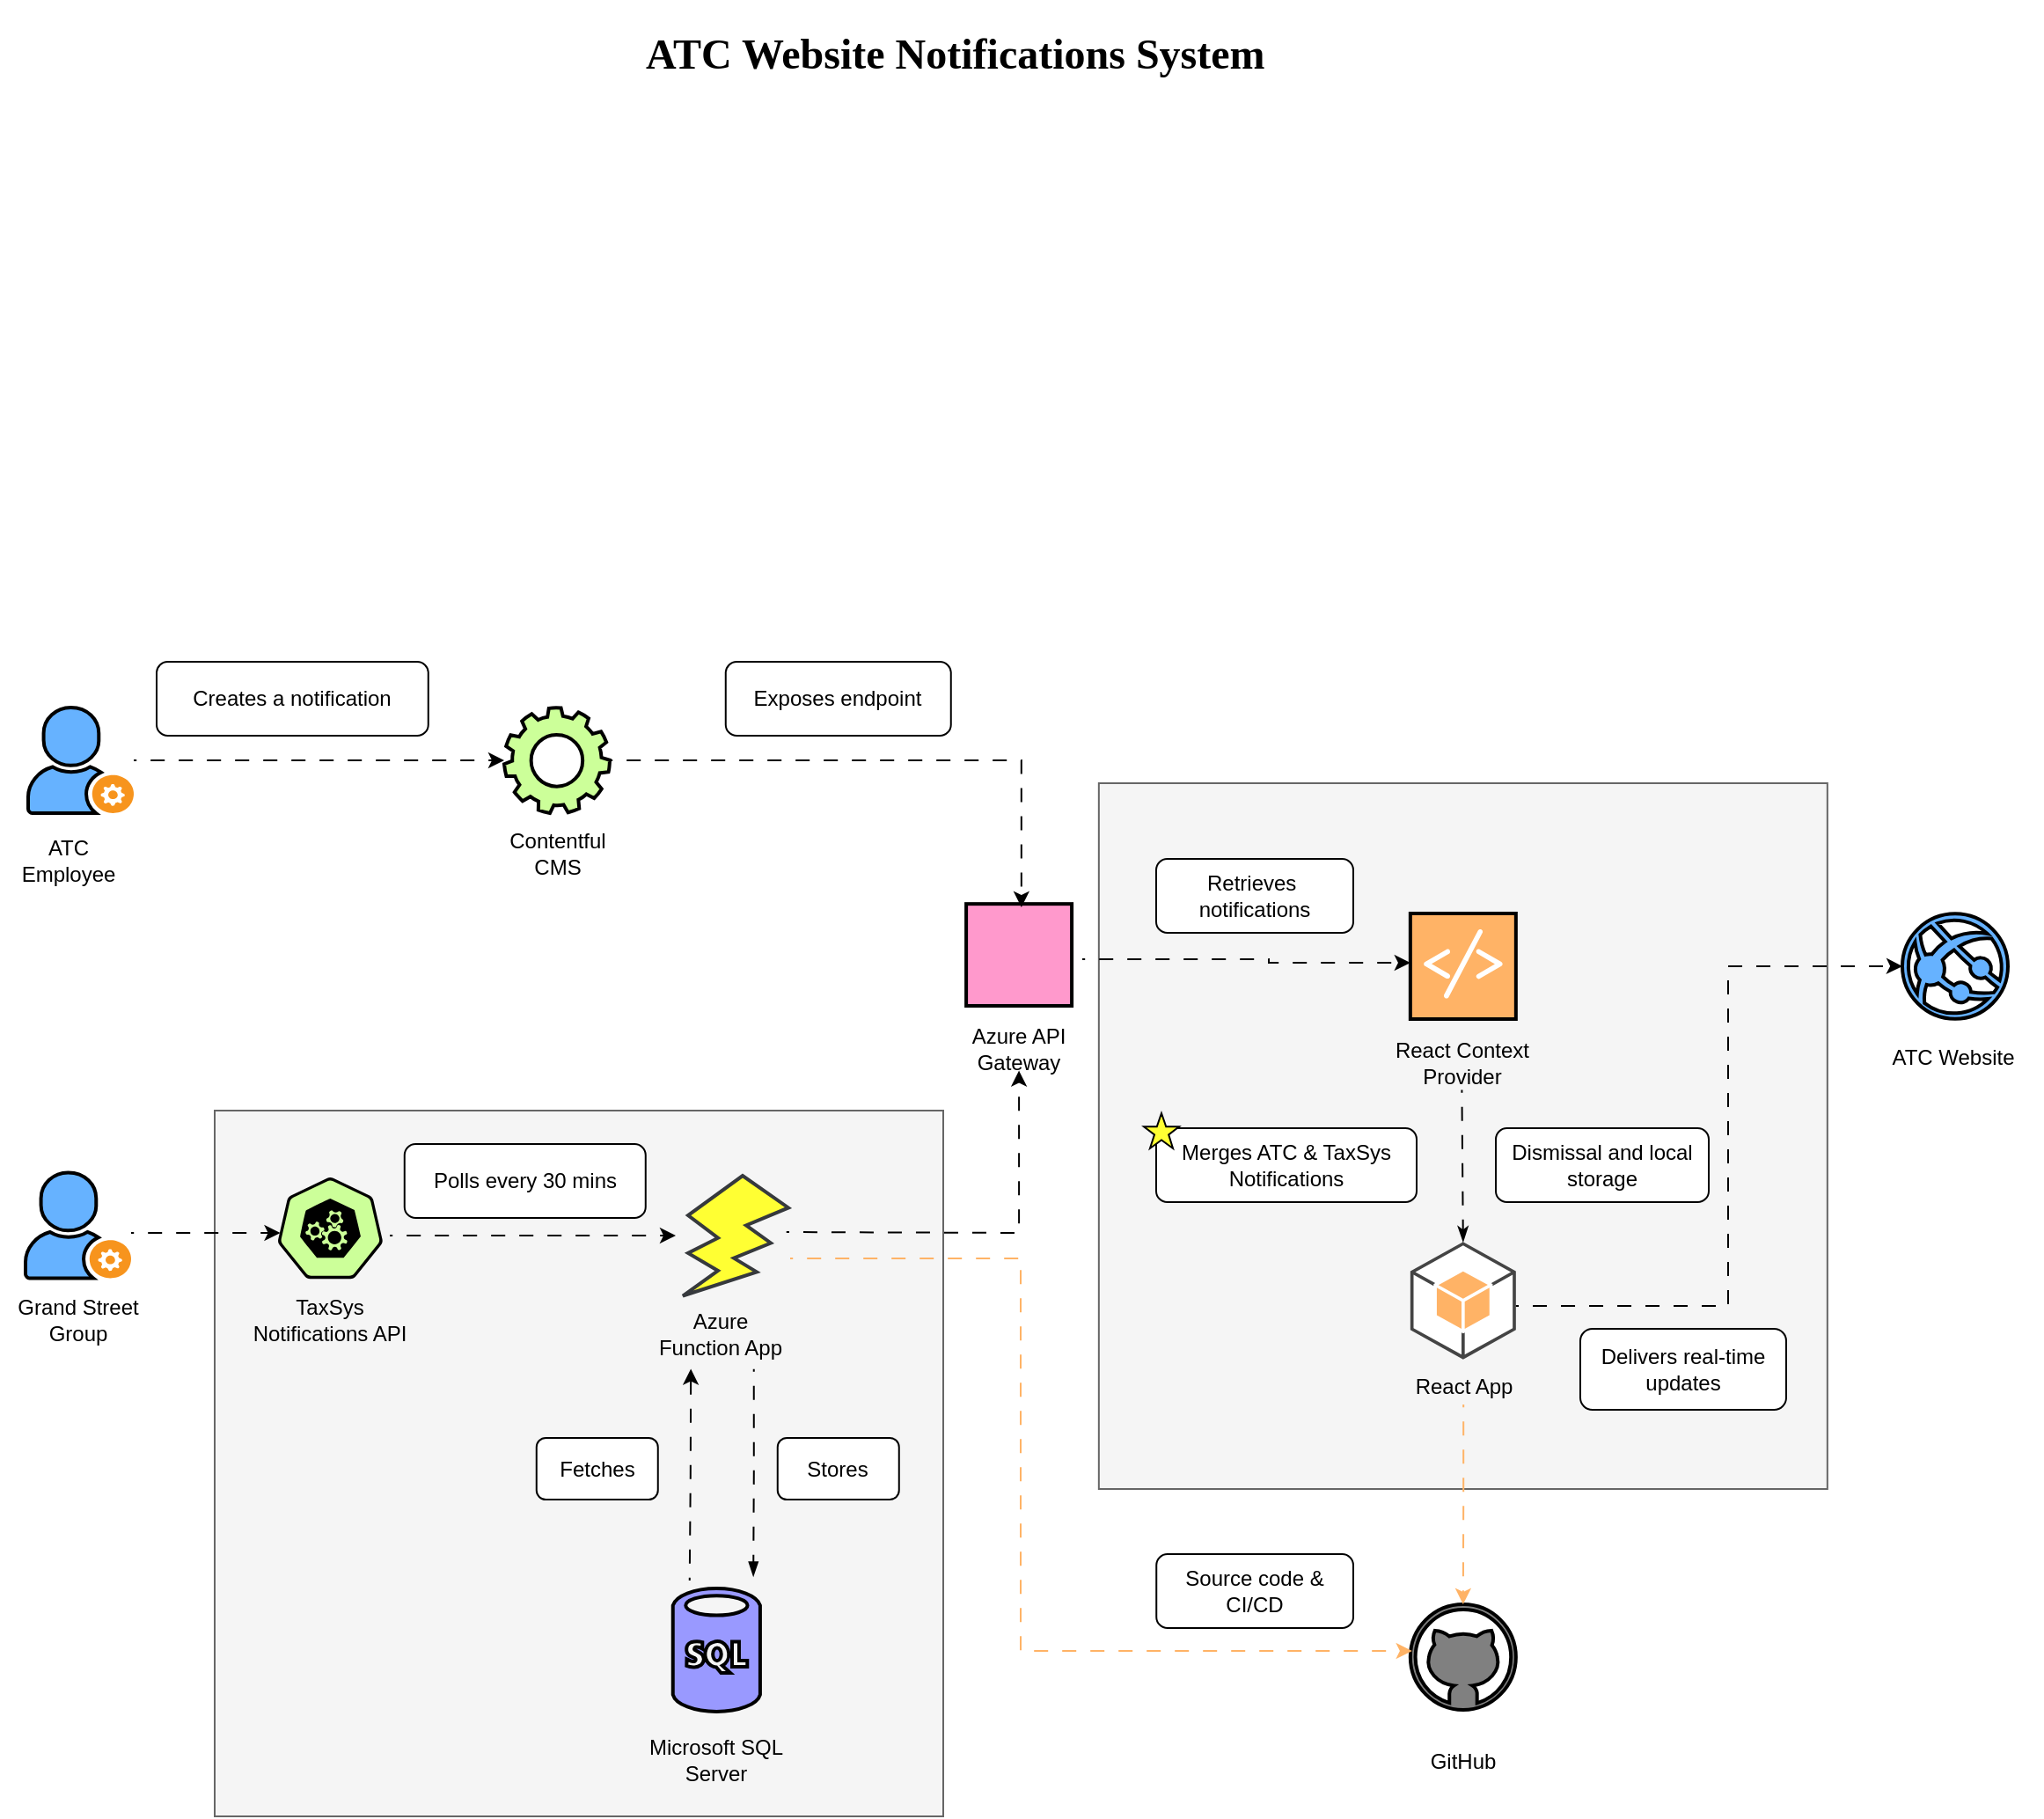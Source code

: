 <mxfile version="26.1.0">
  <diagram id="7gcUSTIZ7YSJ5vT40chW" name="Page-1">
    <mxGraphModel dx="1574" dy="1711" grid="0" gridSize="17" guides="1" tooltips="1" connect="1" arrows="1" fold="1" page="1" pageScale="1" pageWidth="1169" pageHeight="827" background="light-dark(#FFFFFF,#9999FF)" math="0" shadow="0">
      <root>
        <mxCell id="0" />
        <mxCell id="1" parent="0" />
        <mxCell id="J6c1UXvjGDzlx57pnp78-21" value="" style="verticalLabelPosition=bottom;verticalAlign=top;html=1;shape=mxgraph.basic.rect;fillColor2=none;strokeWidth=1;size=20;indent=5;fillColor=#f5f5f5;strokeColor=#666666;fontColor=#333333;" vertex="1" parent="1">
          <mxGeometry x="633.42" y="138" width="414" height="401" as="geometry" />
        </mxCell>
        <mxCell id="rXSSHZ3YZbSXg_WViDfZ-155" value="" style="verticalLabelPosition=bottom;verticalAlign=top;html=1;shape=mxgraph.basic.rect;fillColor2=none;strokeWidth=1;size=20;indent=5;fillColor=#f5f5f5;strokeColor=#666666;fontColor=#333333;" parent="1" vertex="1">
          <mxGeometry x="131" y="324" width="414" height="401" as="geometry" />
        </mxCell>
        <mxCell id="rXSSHZ3YZbSXg_WViDfZ-123" value="" style="rounded=1;whiteSpace=wrap;html=1;" parent="1" vertex="1">
          <mxGeometry x="450.88" y="510" width="69" height="35" as="geometry" />
        </mxCell>
        <mxCell id="rXSSHZ3YZbSXg_WViDfZ-22" value="Microsoft SQL Server" style="text;html=1;align=center;verticalAlign=middle;whiteSpace=wrap;rounded=0;" parent="1" vertex="1">
          <mxGeometry x="376.17" y="678" width="80" height="30" as="geometry" />
        </mxCell>
        <mxCell id="rXSSHZ3YZbSXg_WViDfZ-115" style="edgeStyle=orthogonalEdgeStyle;rounded=0;orthogonalLoop=1;jettySize=auto;html=1;flowAnimation=1;entryX=0.294;entryY=0.998;entryDx=0;entryDy=0;entryPerimeter=0;" parent="1" target="rXSSHZ3YZbSXg_WViDfZ-25" edge="1">
          <mxGeometry relative="1" as="geometry">
            <mxPoint x="400.88" y="477" as="targetPoint" />
            <mxPoint x="400.88" y="591" as="sourcePoint" />
            <Array as="points" />
          </mxGeometry>
        </mxCell>
        <mxCell id="rXSSHZ3YZbSXg_WViDfZ-37" value="" style="verticalLabelPosition=bottom;html=1;verticalAlign=top;align=center;strokeColor=#000000;fillColor=#9999FF;shape=mxgraph.azure.sql_database;strokeWidth=2;fontColor=#ffffff;aspect=fixed;" parent="1" vertex="1">
          <mxGeometry x="391.38" y="595.5" width="49.58" height="70" as="geometry" />
        </mxCell>
        <mxCell id="rXSSHZ3YZbSXg_WViDfZ-41" value="Stores" style="text;html=1;align=center;verticalAlign=middle;whiteSpace=wrap;rounded=0;" parent="1" vertex="1">
          <mxGeometry x="455.38" y="512.5" width="60" height="30" as="geometry" />
        </mxCell>
        <mxCell id="rXSSHZ3YZbSXg_WViDfZ-56" value="" style="group" parent="1" vertex="1" connectable="0">
          <mxGeometry x="286" y="95" width="79" height="120" as="geometry" />
        </mxCell>
        <mxCell id="rXSSHZ3YZbSXg_WViDfZ-8" value="" style="sketch=0;html=1;aspect=fixed;strokeColor=#000000;shadow=0;fillColor=#CCFF99;verticalAlign=top;labelPosition=center;verticalLabelPosition=bottom;shape=mxgraph.gcp2.gear;strokeWidth=2;" parent="rXSSHZ3YZbSXg_WViDfZ-56" vertex="1">
          <mxGeometry x="9.5" width="60" height="60" as="geometry" />
        </mxCell>
        <mxCell id="rXSSHZ3YZbSXg_WViDfZ-23" value="Contentful CMS" style="text;html=1;align=center;verticalAlign=middle;whiteSpace=wrap;rounded=0;" parent="rXSSHZ3YZbSXg_WViDfZ-56" vertex="1">
          <mxGeometry x="9.5" y="69.5" width="60" height="27" as="geometry" />
        </mxCell>
        <mxCell id="rXSSHZ3YZbSXg_WViDfZ-57" value="" style="group;fillColor=none;strokeColor=none;" parent="1" vertex="1" connectable="0">
          <mxGeometry x="160" y="364" width="96.56" height="117" as="geometry" />
        </mxCell>
        <mxCell id="pLh8T3LeH3v91HTKPx4W-2" value="" style="aspect=fixed;sketch=0;html=1;dashed=0;whitespace=wrap;verticalLabelPosition=bottom;verticalAlign=top;fillColor=#CCFF99;strokeColor=#000000;points=[[0.005,0.63,0],[0.1,0.2,0],[0.9,0.2,0],[0.5,0,0],[0.995,0.63,0],[0.72,0.99,0],[0.5,1,0],[0.28,0.99,0]];shape=mxgraph.kubernetes.icon2;prIcon=api;strokeWidth=2;gradientColor=none;" parent="rXSSHZ3YZbSXg_WViDfZ-57" vertex="1">
          <mxGeometry x="6.7" y="-2" width="60" height="57.6" as="geometry" />
        </mxCell>
        <mxCell id="rXSSHZ3YZbSXg_WViDfZ-9" value="TaxSys Notifications API" style="text;html=1;align=center;verticalAlign=middle;whiteSpace=wrap;rounded=0;" parent="rXSSHZ3YZbSXg_WViDfZ-57" vertex="1">
          <mxGeometry x="-11.58" y="64.002" width="96.56" height="30.008" as="geometry" />
        </mxCell>
        <mxCell id="rXSSHZ3YZbSXg_WViDfZ-67" value="" style="group;strokeWidth=2;" parent="1" vertex="1" connectable="0">
          <mxGeometry x="41" y="94.5" width="80" height="120" as="geometry" />
        </mxCell>
        <mxCell id="rXSSHZ3YZbSXg_WViDfZ-60" value="ATC Employee" style="text;html=1;align=center;verticalAlign=middle;whiteSpace=wrap;rounded=0;" parent="rXSSHZ3YZbSXg_WViDfZ-67" vertex="1">
          <mxGeometry x="-23" y="72.5" width="60" height="30" as="geometry" />
        </mxCell>
        <mxCell id="rXSSHZ3YZbSXg_WViDfZ-63" value="" style="shadow=0;dashed=0;html=1;strokeColor=light-dark(#000000, #51afe7);fillColor=#66B2FF;labelPosition=center;verticalLabelPosition=bottom;verticalAlign=top;align=center;outlineConnect=0;shape=mxgraph.veeam.company_administrator;strokeWidth=2;fontColor=#ffffff;" parent="rXSSHZ3YZbSXg_WViDfZ-67" vertex="1">
          <mxGeometry x="-16" y="0.5" width="60" height="60" as="geometry" />
        </mxCell>
        <mxCell id="rXSSHZ3YZbSXg_WViDfZ-90" value="" style="group" parent="1" vertex="1" connectable="0">
          <mxGeometry x="800.42" y="405.0" width="80" height="105" as="geometry" />
        </mxCell>
        <mxCell id="rXSSHZ3YZbSXg_WViDfZ-17" value="" style="outlineConnect=0;dashed=0;verticalLabelPosition=bottom;verticalAlign=top;align=center;html=1;shape=mxgraph.aws3.android;fillColor=#FFB366;strokeColor=#000000;strokeWidth=2;gradientColor=none;aspect=fixed;" parent="rXSSHZ3YZbSXg_WViDfZ-90" vertex="1">
          <mxGeometry x="10.0" y="-6.38" width="60" height="66.75" as="geometry" />
        </mxCell>
        <mxCell id="rXSSHZ3YZbSXg_WViDfZ-33" value="React App" style="text;html=1;align=center;verticalAlign=middle;whiteSpace=wrap;rounded=0;" parent="rXSSHZ3YZbSXg_WViDfZ-90" vertex="1">
          <mxGeometry x="10.38" y="66" width="59.62" height="20" as="geometry" />
        </mxCell>
        <mxCell id="rXSSHZ3YZbSXg_WViDfZ-91" value="" style="group" parent="1" vertex="1" connectable="0">
          <mxGeometry x="783" y="595.5" width="105" height="110" as="geometry" />
        </mxCell>
        <mxCell id="rXSSHZ3YZbSXg_WViDfZ-38" value="" style="verticalLabelPosition=bottom;html=1;verticalAlign=top;align=center;strokeColor=#000000;fillColor=#808080;shape=mxgraph.azure.github_code;pointerEvents=1;strokeWidth=2;aspect=fixed;" parent="rXSSHZ3YZbSXg_WViDfZ-91" vertex="1">
          <mxGeometry x="27.42" y="9" width="60" height="60" as="geometry" />
        </mxCell>
        <mxCell id="rXSSHZ3YZbSXg_WViDfZ-51" value="GitHub" style="text;html=1;align=center;verticalAlign=middle;whiteSpace=wrap;rounded=0;" parent="rXSSHZ3YZbSXg_WViDfZ-91" vertex="1">
          <mxGeometry x="4.92" y="83" width="105" height="30" as="geometry" />
        </mxCell>
        <mxCell id="rXSSHZ3YZbSXg_WViDfZ-92" value="" style="group;aspect=fixed;" parent="1" vertex="1" connectable="0">
          <mxGeometry x="558" y="202.21" width="64.13" height="99.1" as="geometry" />
        </mxCell>
        <mxCell id="rXSSHZ3YZbSXg_WViDfZ-5" value="" style="points=[];aspect=fixed;html=1;align=center;shadow=0;dashed=0;fillColor=#FF99CC;strokeColor=#000000;shape=mxgraph.alibaba_cloud.apigateway;strokeWidth=2;fontColor=#ffffff;" parent="rXSSHZ3YZbSXg_WViDfZ-92" vertex="1">
          <mxGeometry x="0.043" y="4.364" width="60" height="57.915" as="geometry" />
        </mxCell>
        <mxCell id="rXSSHZ3YZbSXg_WViDfZ-24" value="Azure API Gateway" style="text;html=1;align=center;verticalAlign=middle;whiteSpace=wrap;rounded=0;" parent="rXSSHZ3YZbSXg_WViDfZ-92" vertex="1">
          <mxGeometry x="-4.13" y="73.64" width="68.26" height="25.46" as="geometry" />
        </mxCell>
        <mxCell id="rXSSHZ3YZbSXg_WViDfZ-96" value="" style="group" parent="1" vertex="1" connectable="0">
          <mxGeometry x="382.88" y="330" width="80" height="145" as="geometry" />
        </mxCell>
        <mxCell id="rXSSHZ3YZbSXg_WViDfZ-25" value="Azure Function App" style="text;html=1;align=center;verticalAlign=middle;whiteSpace=wrap;rounded=0;" parent="rXSSHZ3YZbSXg_WViDfZ-96" vertex="1">
          <mxGeometry x="-4.38" y="101.995" width="78.5" height="38.839" as="geometry" />
        </mxCell>
        <mxCell id="rXSSHZ3YZbSXg_WViDfZ-40" value="" style="verticalLabelPosition=bottom;verticalAlign=top;html=1;shape=mxgraph.basic.flash;fillColor=#FFFF33;strokeColor=#36393d;strokeWidth=2;aspect=fixed;" parent="rXSSHZ3YZbSXg_WViDfZ-96" vertex="1">
          <mxGeometry x="14.12" y="31.004" width="60" height="68.25" as="geometry" />
        </mxCell>
        <mxCell id="rXSSHZ3YZbSXg_WViDfZ-112" style="edgeStyle=orthogonalEdgeStyle;rounded=0;orthogonalLoop=1;jettySize=auto;html=1;endArrow=blockThin;endFill=1;flowAnimation=1;exitX=0.75;exitY=1;exitDx=0;exitDy=0;" parent="1" edge="1" source="rXSSHZ3YZbSXg_WViDfZ-25">
          <mxGeometry relative="1" as="geometry">
            <mxPoint x="436.88" y="471" as="sourcePoint" />
            <mxPoint x="437.09" y="588.71" as="targetPoint" />
            <Array as="points" />
          </mxGeometry>
        </mxCell>
        <mxCell id="rXSSHZ3YZbSXg_WViDfZ-117" value="" style="rounded=1;whiteSpace=wrap;html=1;" parent="1" vertex="1">
          <mxGeometry x="238.88" y="343" width="137" height="42" as="geometry" />
        </mxCell>
        <mxCell id="rXSSHZ3YZbSXg_WViDfZ-118" value="Polls every 30 mins" style="text;html=1;align=center;verticalAlign=middle;whiteSpace=wrap;rounded=0;" parent="1" vertex="1">
          <mxGeometry x="248.38" y="349" width="118.5" height="30" as="geometry" />
        </mxCell>
        <mxCell id="rXSSHZ3YZbSXg_WViDfZ-106" style="edgeStyle=orthogonalEdgeStyle;rounded=0;orthogonalLoop=1;jettySize=auto;html=1;flowAnimation=1;" parent="1" target="J6c1UXvjGDzlx57pnp78-20" edge="1">
          <mxGeometry relative="1" as="geometry">
            <mxPoint x="804" y="239" as="targetPoint" />
            <mxPoint x="624" y="238" as="sourcePoint" />
            <Array as="points">
              <mxPoint x="730" y="240" />
            </Array>
          </mxGeometry>
        </mxCell>
        <mxCell id="rXSSHZ3YZbSXg_WViDfZ-122" value="&lt;h1&gt;&lt;font face=&quot;Verdana&quot;&gt;ATC Website Notifications System&lt;/font&gt;&lt;/h1&gt;" style="text;html=1;align=left;verticalAlign=middle;whiteSpace=wrap;rounded=0;" parent="1" vertex="1">
          <mxGeometry x="374" y="-291" width="553" height="30" as="geometry" />
        </mxCell>
        <mxCell id="rXSSHZ3YZbSXg_WViDfZ-125" value="Fetches" style="rounded=1;whiteSpace=wrap;html=1;" parent="1" vertex="1">
          <mxGeometry x="313.88" y="510" width="69" height="35" as="geometry" />
        </mxCell>
        <mxCell id="rXSSHZ3YZbSXg_WViDfZ-127" value="Retrieves&amp;nbsp;&lt;div&gt;notifications&lt;/div&gt;" style="rounded=1;whiteSpace=wrap;html=1;" parent="1" vertex="1">
          <mxGeometry x="666" y="181" width="112" height="42" as="geometry" />
        </mxCell>
        <mxCell id="rXSSHZ3YZbSXg_WViDfZ-129" value="Exposes endpoint" style="rounded=1;whiteSpace=wrap;html=1;" parent="1" vertex="1">
          <mxGeometry x="421.38" y="69" width="128" height="42" as="geometry" />
        </mxCell>
        <mxCell id="rXSSHZ3YZbSXg_WViDfZ-130" value="Creates a notification" style="rounded=1;whiteSpace=wrap;html=1;" parent="1" vertex="1">
          <mxGeometry x="98" y="69" width="154.38" height="42" as="geometry" />
        </mxCell>
        <mxCell id="rXSSHZ3YZbSXg_WViDfZ-133" value="Source code &amp;amp;&lt;div&gt;CI/CD&lt;/div&gt;" style="rounded=1;whiteSpace=wrap;html=1;" parent="1" vertex="1">
          <mxGeometry x="666.12" y="576" width="111.88" height="42" as="geometry" />
        </mxCell>
        <mxCell id="rXSSHZ3YZbSXg_WViDfZ-142" style="edgeStyle=orthogonalEdgeStyle;rounded=0;orthogonalLoop=1;jettySize=auto;html=1;flowAnimation=1;" parent="1" target="rXSSHZ3YZbSXg_WViDfZ-24" edge="1">
          <mxGeometry relative="1" as="geometry">
            <mxPoint x="455.88" y="393" as="sourcePoint" />
          </mxGeometry>
        </mxCell>
        <mxCell id="rXSSHZ3YZbSXg_WViDfZ-138" style="edgeStyle=orthogonalEdgeStyle;rounded=0;orthogonalLoop=1;jettySize=auto;html=1;flowAnimation=1;entryX=0.5;entryY=0;entryDx=0;entryDy=0;entryPerimeter=0;fillColor=#d5e8d4;strokeColor=#FFB366;" parent="1" source="rXSSHZ3YZbSXg_WViDfZ-33" target="rXSSHZ3YZbSXg_WViDfZ-38" edge="1">
          <mxGeometry relative="1" as="geometry">
            <mxPoint x="838.53" y="771.953" as="targetPoint" />
          </mxGeometry>
        </mxCell>
        <mxCell id="rXSSHZ3YZbSXg_WViDfZ-144" style="edgeStyle=orthogonalEdgeStyle;rounded=0;orthogonalLoop=1;jettySize=auto;html=1;flowAnimation=1;" parent="1" edge="1">
          <mxGeometry relative="1" as="geometry">
            <mxPoint x="230.5" y="395.0" as="sourcePoint" />
            <mxPoint x="393" y="395" as="targetPoint" />
            <Array as="points">
              <mxPoint x="266.82" y="395" />
              <mxPoint x="266.82" y="395" />
            </Array>
          </mxGeometry>
        </mxCell>
        <mxCell id="J6c1UXvjGDzlx57pnp78-1" style="edgeStyle=orthogonalEdgeStyle;rounded=0;orthogonalLoop=1;jettySize=auto;html=1;entryX=0.026;entryY=0.547;entryDx=0;entryDy=0;entryPerimeter=0;flowAnimation=1;" edge="1" parent="1" source="rXSSHZ3YZbSXg_WViDfZ-65" target="pLh8T3LeH3v91HTKPx4W-2">
          <mxGeometry relative="1" as="geometry">
            <Array as="points">
              <mxPoint x="126" y="393" />
            </Array>
          </mxGeometry>
        </mxCell>
        <mxCell id="J6c1UXvjGDzlx57pnp78-5" style="edgeStyle=orthogonalEdgeStyle;rounded=0;orthogonalLoop=1;jettySize=auto;html=1;entryX=0;entryY=0.5;entryDx=0;entryDy=0;entryPerimeter=0;flowAnimation=1;" edge="1" parent="1" source="rXSSHZ3YZbSXg_WViDfZ-17" target="rXSSHZ3YZbSXg_WViDfZ-6">
          <mxGeometry relative="1" as="geometry">
            <mxPoint x="1048.554" y="241.995" as="targetPoint" />
            <Array as="points">
              <mxPoint x="991" y="435" />
              <mxPoint x="991" y="242" />
              <mxPoint x="1089" y="242" />
            </Array>
          </mxGeometry>
        </mxCell>
        <mxCell id="J6c1UXvjGDzlx57pnp78-8" style="edgeStyle=orthogonalEdgeStyle;rounded=0;orthogonalLoop=1;jettySize=auto;html=1;entryX=0.017;entryY=0.449;entryDx=0;entryDy=0;entryPerimeter=0;flowAnimation=1;strokeColor=#FFB366;" edge="1" parent="1" target="rXSSHZ3YZbSXg_WViDfZ-38">
          <mxGeometry relative="1" as="geometry">
            <mxPoint x="458.0" y="407.997" as="sourcePoint" />
            <mxPoint x="811.42" y="621.84" as="targetPoint" />
            <Array as="points">
              <mxPoint x="589" y="408" />
              <mxPoint x="589" y="631" />
              <mxPoint x="811" y="631" />
            </Array>
          </mxGeometry>
        </mxCell>
        <mxCell id="J6c1UXvjGDzlx57pnp78-13" style="rounded=0;orthogonalLoop=1;jettySize=auto;html=1;entryX=0.5;entryY=0;entryDx=0;entryDy=0;entryPerimeter=0;endArrow=classicThin;endFill=1;flowAnimation=1;" edge="1" parent="1" source="rXSSHZ3YZbSXg_WViDfZ-159" target="rXSSHZ3YZbSXg_WViDfZ-17">
          <mxGeometry relative="1" as="geometry" />
        </mxCell>
        <mxCell id="rXSSHZ3YZbSXg_WViDfZ-159" value="React Context Provider" style="text;html=1;align=center;verticalAlign=middle;whiteSpace=wrap;rounded=0;" parent="1" vertex="1">
          <mxGeometry x="798.73" y="280.997" width="81.7" height="31.263" as="geometry" />
        </mxCell>
        <mxCell id="J6c1UXvjGDzlx57pnp78-20" value="" style="shadow=0;dashed=0;html=1;strokeColor=default;fillColor=#FFB366;labelPosition=center;verticalLabelPosition=bottom;verticalAlign=top;align=center;outlineConnect=0;shape=mxgraph.veeam.script;aspect=fixed;strokeWidth=2;" vertex="1" parent="1">
          <mxGeometry x="810.42" y="212" width="60" height="60" as="geometry" />
        </mxCell>
        <mxCell id="rXSSHZ3YZbSXg_WViDfZ-6" value="" style="verticalLabelPosition=bottom;html=1;verticalAlign=top;align=center;shape=mxgraph.azure.azure_website;pointerEvents=1;fillColor=#66B2FF;strokeColor=#000000;strokeWidth=2;aspect=fixed;" parent="1" vertex="1">
          <mxGeometry x="1090" y="212.16" width="60" height="59.71" as="geometry" />
        </mxCell>
        <mxCell id="rXSSHZ3YZbSXg_WViDfZ-50" value="ATC Website" style="text;html=1;align=center;verticalAlign=middle;whiteSpace=wrap;rounded=0;" parent="1" vertex="1">
          <mxGeometry x="1069.42" y="278.999" width="100" height="29.857" as="geometry" />
        </mxCell>
        <mxCell id="J6c1UXvjGDzlx57pnp78-23" value="Merges ATC &amp;amp; TaxSys Notifications" style="rounded=1;whiteSpace=wrap;html=1;" vertex="1" parent="1">
          <mxGeometry x="666" y="334" width="148" height="42" as="geometry" />
        </mxCell>
        <mxCell id="J6c1UXvjGDzlx57pnp78-25" value="" style="html=1;dashed=0;aspect=fixed;verticalLabelPosition=bottom;verticalAlign=top;align=center;shape=mxgraph.gmdl.star;strokeColor=default;fillColor=#FFFF33;shadow=0;sketch=0;strokeWidth=1;" vertex="1" parent="1">
          <mxGeometry x="659" y="325.5" width="20" height="20" as="geometry" />
        </mxCell>
        <mxCell id="J6c1UXvjGDzlx57pnp78-26" value="Delivers real-time updates" style="rounded=1;whiteSpace=wrap;html=1;" vertex="1" parent="1">
          <mxGeometry x="907" y="448" width="117" height="46" as="geometry" />
        </mxCell>
        <mxCell id="J6c1UXvjGDzlx57pnp78-27" value="Dismissal and local storage" style="rounded=1;whiteSpace=wrap;html=1;" vertex="1" parent="1">
          <mxGeometry x="859" y="334" width="121" height="42" as="geometry" />
        </mxCell>
        <mxCell id="J6c1UXvjGDzlx57pnp78-28" style="edgeStyle=orthogonalEdgeStyle;rounded=0;orthogonalLoop=1;jettySize=auto;html=1;flowAnimation=1;" edge="1" parent="1" source="rXSSHZ3YZbSXg_WViDfZ-63" target="rXSSHZ3YZbSXg_WViDfZ-8">
          <mxGeometry relative="1" as="geometry" />
        </mxCell>
        <mxCell id="J6c1UXvjGDzlx57pnp78-29" style="edgeStyle=orthogonalEdgeStyle;rounded=0;orthogonalLoop=1;jettySize=auto;html=1;entryX=0.523;entryY=0.033;entryDx=0;entryDy=0;entryPerimeter=0;flowAnimation=1;" edge="1" parent="1" source="rXSSHZ3YZbSXg_WViDfZ-8" target="rXSSHZ3YZbSXg_WViDfZ-5">
          <mxGeometry relative="1" as="geometry" />
        </mxCell>
        <mxCell id="rXSSHZ3YZbSXg_WViDfZ-65" value="" style="shadow=0;dashed=0;html=1;strokeColor=light-dark(#000000, #51afe7);fillColor=#66B2FF;labelPosition=center;verticalLabelPosition=bottom;verticalAlign=top;align=center;outlineConnect=0;shape=mxgraph.veeam.company_administrator;strokeWidth=2;fontColor=#ffffff;" parent="1" vertex="1">
          <mxGeometry x="23.5" y="359.25" width="60" height="60" as="geometry" />
        </mxCell>
        <mxCell id="rXSSHZ3YZbSXg_WViDfZ-61" value="Grand Street Group" style="text;html=1;align=center;verticalAlign=middle;whiteSpace=wrap;rounded=0;" parent="1" vertex="1">
          <mxGeometry x="9" y="427.75" width="89" height="30" as="geometry" />
        </mxCell>
      </root>
    </mxGraphModel>
  </diagram>
</mxfile>
